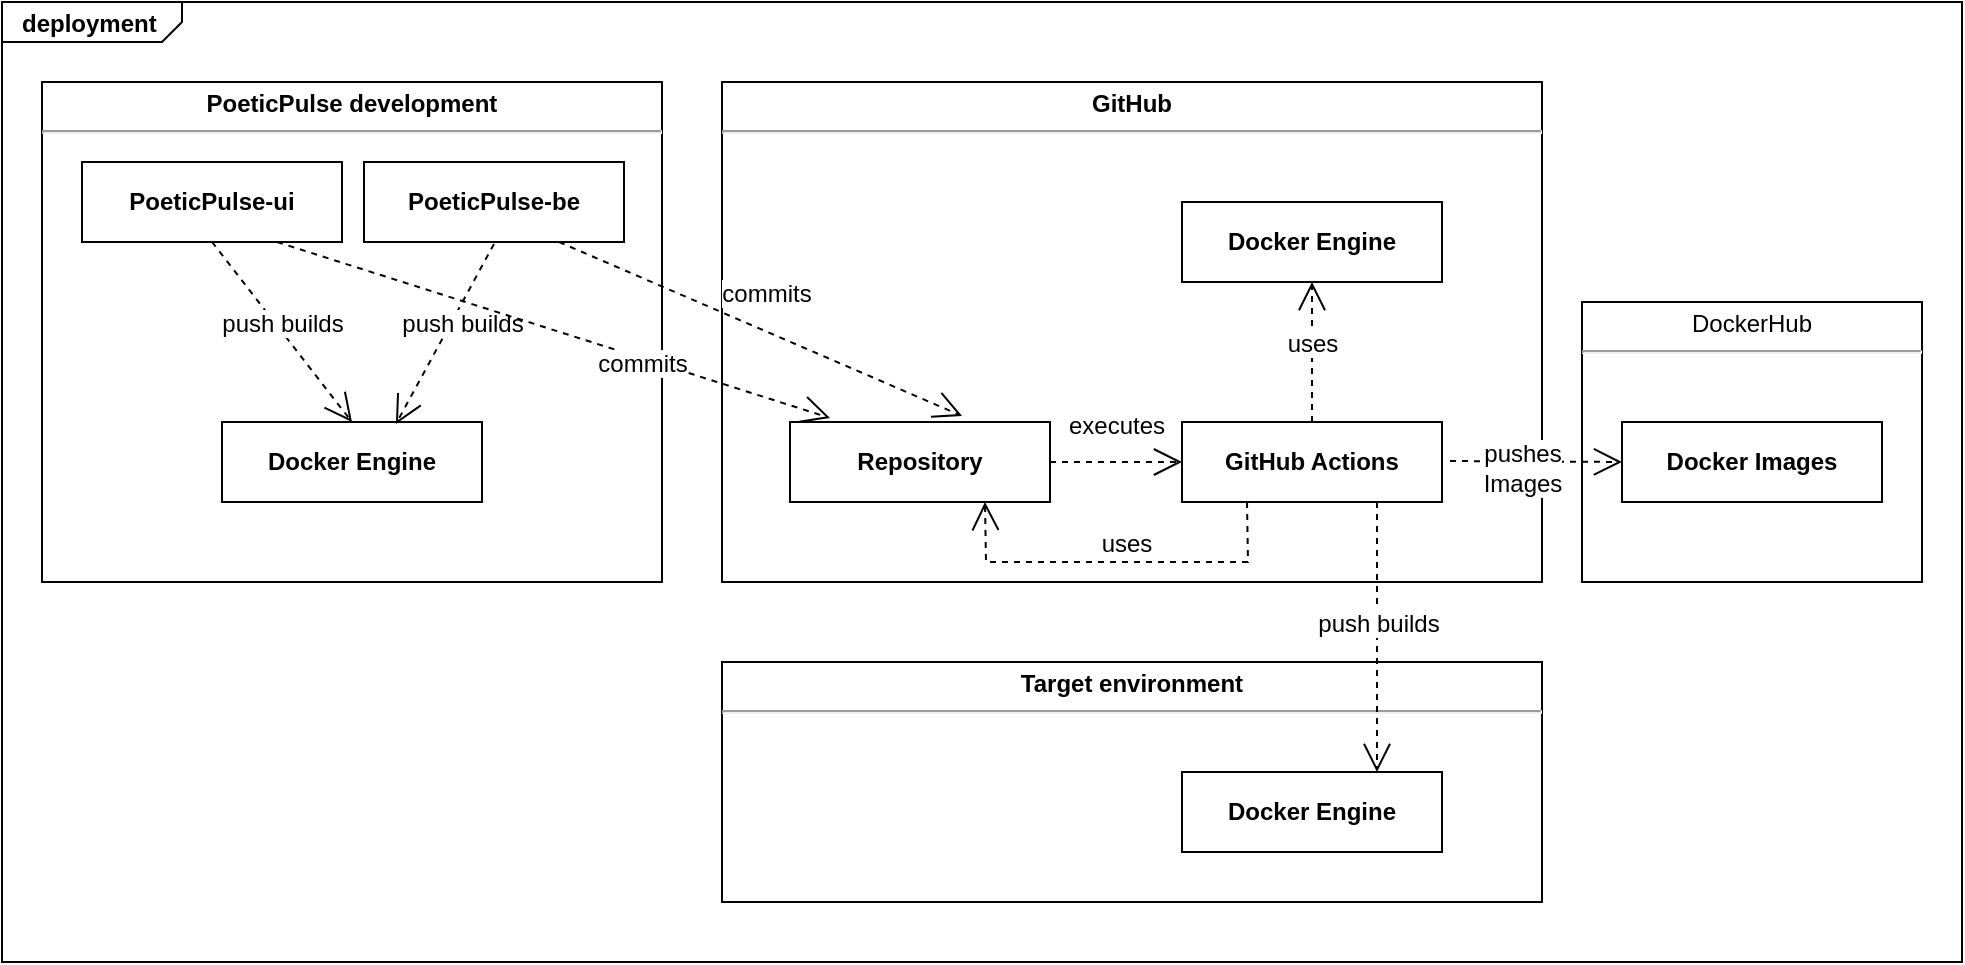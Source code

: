 <mxfile version="24.6.2" type="device">
  <diagram name="Seite-1" id="O_rDLoo9vZgB8bspDNc1">
    <mxGraphModel dx="1173" dy="1090" grid="1" gridSize="10" guides="1" tooltips="1" connect="1" arrows="1" fold="1" page="1" pageScale="1" pageWidth="827" pageHeight="1169" math="0" shadow="0">
      <root>
        <mxCell id="0" />
        <mxCell id="1" parent="0" />
        <mxCell id="h3XN7zHFyvqdcPk0H10Z-1" value="&lt;p style=&quot;margin:0px;margin-top:4px;margin-left:10px;text-align:left;&quot;&gt;&lt;b&gt;deployment&lt;/b&gt;&lt;/p&gt;" style="html=1;shape=mxgraph.sysml.package;html=1;overflow=fill;whiteSpace=wrap;labelX=90;" vertex="1" parent="1">
          <mxGeometry x="20" y="160" width="980" height="480" as="geometry" />
        </mxCell>
        <mxCell id="h3XN7zHFyvqdcPk0H10Z-3" value="&lt;p style=&quot;margin:0px;margin-top:4px;text-align:center;&quot;&gt;&lt;b&gt;PoeticPulse development&lt;/b&gt;&lt;/p&gt;&lt;hr&gt;&lt;p style=&quot;margin: 4px 0px 0px; text-align: center;&quot;&gt;&lt;br&gt;&lt;/p&gt;" style="shape=rect;html=1;overflow=fill;whiteSpace=wrap;" vertex="1" parent="1">
          <mxGeometry x="40" y="200" width="310" height="250" as="geometry" />
        </mxCell>
        <mxCell id="h3XN7zHFyvqdcPk0H10Z-4" value="&lt;p style=&quot;margin:0px;margin-top:4px;text-align:center;&quot;&gt;&lt;b&gt;GitHub&lt;/b&gt;&lt;/p&gt;&lt;hr&gt;&lt;p style=&quot;margin: 4px 0px 0px; text-align: center;&quot;&gt;&lt;br&gt;&lt;/p&gt;" style="shape=rect;html=1;overflow=fill;whiteSpace=wrap;" vertex="1" parent="1">
          <mxGeometry x="380" y="200" width="410" height="250" as="geometry" />
        </mxCell>
        <mxCell id="h3XN7zHFyvqdcPk0H10Z-6" value="&lt;p style=&quot;margin:13px;&quot;&gt;&lt;b&gt;PoeticPulse-be&lt;/b&gt;&lt;/p&gt;" style="shape=rect;html=1;overflow=fill;whiteSpace=wrap;align=center;" vertex="1" parent="1">
          <mxGeometry x="201" y="240" width="130" height="40" as="geometry" />
        </mxCell>
        <mxCell id="h3XN7zHFyvqdcPk0H10Z-7" value="&lt;p style=&quot;margin:13px;&quot;&gt;&lt;b&gt;PoeticPulse-ui&lt;/b&gt;&lt;/p&gt;" style="shape=rect;html=1;overflow=fill;whiteSpace=wrap;align=center;" vertex="1" parent="1">
          <mxGeometry x="60" y="240" width="130" height="40" as="geometry" />
        </mxCell>
        <mxCell id="h3XN7zHFyvqdcPk0H10Z-9" value="&lt;p style=&quot;margin:13px;&quot;&gt;&lt;b&gt;Docker Engine&lt;/b&gt;&lt;/p&gt;" style="shape=rect;html=1;overflow=fill;whiteSpace=wrap;align=center;" vertex="1" parent="1">
          <mxGeometry x="130" y="370" width="130" height="40" as="geometry" />
        </mxCell>
        <mxCell id="h3XN7zHFyvqdcPk0H10Z-10" value="&lt;p style=&quot;margin:13px;&quot;&gt;&lt;b&gt;Repository&lt;/b&gt;&lt;/p&gt;" style="shape=rect;html=1;overflow=fill;whiteSpace=wrap;align=center;" vertex="1" parent="1">
          <mxGeometry x="414" y="370" width="130" height="40" as="geometry" />
        </mxCell>
        <mxCell id="h3XN7zHFyvqdcPk0H10Z-11" value="&lt;p style=&quot;margin:13px;&quot;&gt;&lt;b&gt;GitHub Actions&lt;/b&gt;&lt;/p&gt;" style="shape=rect;html=1;overflow=fill;whiteSpace=wrap;align=center;" vertex="1" parent="1">
          <mxGeometry x="610" y="370" width="130" height="40" as="geometry" />
        </mxCell>
        <mxCell id="h3XN7zHFyvqdcPk0H10Z-12" value="&lt;p style=&quot;margin:13px;&quot;&gt;&lt;b&gt;Docker Engine&lt;/b&gt;&lt;/p&gt;" style="shape=rect;html=1;overflow=fill;whiteSpace=wrap;align=center;" vertex="1" parent="1">
          <mxGeometry x="610" y="260" width="130" height="40" as="geometry" />
        </mxCell>
        <mxCell id="h3XN7zHFyvqdcPk0H10Z-13" value="&lt;p style=&quot;margin:0px;margin-top:4px;text-align:center;&quot;&gt;&lt;b&gt;Target environment&lt;/b&gt;&lt;/p&gt;&lt;hr&gt;&lt;p style=&quot;margin: 4px 0px 0px; text-align: center;&quot;&gt;&lt;br&gt;&lt;/p&gt;" style="shape=rect;html=1;overflow=fill;whiteSpace=wrap;" vertex="1" parent="1">
          <mxGeometry x="380" y="490" width="410" height="120" as="geometry" />
        </mxCell>
        <mxCell id="h3XN7zHFyvqdcPk0H10Z-14" value="&lt;p style=&quot;margin:13px;&quot;&gt;&lt;b&gt;Docker Engine&lt;/b&gt;&lt;/p&gt;" style="shape=rect;html=1;overflow=fill;whiteSpace=wrap;align=center;" vertex="1" parent="1">
          <mxGeometry x="610" y="545" width="130" height="40" as="geometry" />
        </mxCell>
        <mxCell id="h3XN7zHFyvqdcPk0H10Z-15" value="push builds" style="edgeStyle=none;html=1;endArrow=open;endSize=12;dashed=1;verticalAlign=bottom;rounded=0;entryX=0.5;entryY=0;entryDx=0;entryDy=0;exitX=0.5;exitY=1;exitDx=0;exitDy=0;fontSize=12;" edge="1" parent="1" source="h3XN7zHFyvqdcPk0H10Z-7" target="h3XN7zHFyvqdcPk0H10Z-9">
          <mxGeometry x="0.069" y="-3" width="160" relative="1" as="geometry">
            <mxPoint x="270" y="100" as="sourcePoint" />
            <mxPoint x="430" y="100" as="targetPoint" />
            <mxPoint as="offset" />
          </mxGeometry>
        </mxCell>
        <mxCell id="h3XN7zHFyvqdcPk0H10Z-16" value="push builds" style="edgeStyle=none;html=1;endArrow=open;endSize=12;dashed=1;verticalAlign=bottom;rounded=0;entryX=0.669;entryY=0;entryDx=0;entryDy=0;exitX=0.5;exitY=1;exitDx=0;exitDy=0;fontSize=12;entryPerimeter=0;" edge="1" parent="1">
          <mxGeometry x="-0.011" y="9" width="160" relative="1" as="geometry">
            <mxPoint x="266" y="281" as="sourcePoint" />
            <mxPoint x="216.97" y="371" as="targetPoint" />
            <mxPoint as="offset" />
          </mxGeometry>
        </mxCell>
        <mxCell id="h3XN7zHFyvqdcPk0H10Z-17" value="commits" style="edgeStyle=none;html=1;endArrow=open;endSize=12;dashed=1;verticalAlign=bottom;rounded=0;entryX=0.662;entryY=-0.075;entryDx=0;entryDy=0;exitX=0.75;exitY=1;exitDx=0;exitDy=0;fontSize=12;entryPerimeter=0;" edge="1" parent="1" source="h3XN7zHFyvqdcPk0H10Z-6" target="h3XN7zHFyvqdcPk0H10Z-10">
          <mxGeometry x="-0.011" y="9" width="160" relative="1" as="geometry">
            <mxPoint x="276" y="291" as="sourcePoint" />
            <mxPoint x="226.97" y="381" as="targetPoint" />
            <mxPoint as="offset" />
          </mxGeometry>
        </mxCell>
        <mxCell id="h3XN7zHFyvqdcPk0H10Z-18" value="commits" style="edgeStyle=none;html=1;endArrow=open;endSize=12;dashed=1;verticalAlign=bottom;rounded=0;entryX=0.154;entryY=-0.05;entryDx=0;entryDy=0;exitX=0.75;exitY=1;exitDx=0;exitDy=0;fontSize=12;entryPerimeter=0;" edge="1" parent="1" source="h3XN7zHFyvqdcPk0H10Z-7" target="h3XN7zHFyvqdcPk0H10Z-10">
          <mxGeometry x="0.344" y="-11" width="160" relative="1" as="geometry">
            <mxPoint x="309" y="290" as="sourcePoint" />
            <mxPoint x="510" y="377" as="targetPoint" />
            <mxPoint as="offset" />
          </mxGeometry>
        </mxCell>
        <mxCell id="h3XN7zHFyvqdcPk0H10Z-20" value="executes" style="edgeStyle=none;html=1;endArrow=open;endSize=12;dashed=1;verticalAlign=bottom;rounded=0;exitX=1;exitY=0.5;exitDx=0;exitDy=0;fontSize=12;" edge="1" parent="1" source="h3XN7zHFyvqdcPk0H10Z-10" target="h3XN7zHFyvqdcPk0H10Z-11">
          <mxGeometry x="-0.011" y="9" width="160" relative="1" as="geometry">
            <mxPoint x="740" y="40" as="sourcePoint" />
            <mxPoint x="941" y="127" as="targetPoint" />
            <mxPoint as="offset" />
          </mxGeometry>
        </mxCell>
        <mxCell id="h3XN7zHFyvqdcPk0H10Z-21" value="uses" style="edgeStyle=none;html=1;endArrow=open;endSize=12;dashed=1;verticalAlign=bottom;rounded=0;fontSize=12;entryX=0.5;entryY=1;entryDx=0;entryDy=0;" edge="1" parent="1" source="h3XN7zHFyvqdcPk0H10Z-11" target="h3XN7zHFyvqdcPk0H10Z-12">
          <mxGeometry x="-0.143" width="160" relative="1" as="geometry">
            <mxPoint x="554" y="400" as="sourcePoint" />
            <mxPoint x="620" y="400" as="targetPoint" />
            <mxPoint as="offset" />
          </mxGeometry>
        </mxCell>
        <mxCell id="h3XN7zHFyvqdcPk0H10Z-22" value="uses" style="edgeStyle=none;html=1;endArrow=open;endSize=12;dashed=1;verticalAlign=bottom;rounded=0;fontSize=12;entryX=0.75;entryY=1;entryDx=0;entryDy=0;exitX=0.25;exitY=1;exitDx=0;exitDy=0;" edge="1" parent="1" source="h3XN7zHFyvqdcPk0H10Z-11" target="h3XN7zHFyvqdcPk0H10Z-10">
          <mxGeometry x="-0.042" width="160" relative="1" as="geometry">
            <mxPoint x="685" y="380" as="sourcePoint" />
            <mxPoint x="685" y="310" as="targetPoint" />
            <mxPoint as="offset" />
            <Array as="points">
              <mxPoint x="643" y="440" />
              <mxPoint x="512" y="440" />
            </Array>
          </mxGeometry>
        </mxCell>
        <mxCell id="h3XN7zHFyvqdcPk0H10Z-23" value="push builds" style="edgeStyle=none;html=1;endArrow=open;endSize=12;dashed=1;verticalAlign=bottom;rounded=0;exitX=0.75;exitY=1;exitDx=0;exitDy=0;fontSize=12;entryX=0.75;entryY=0;entryDx=0;entryDy=0;" edge="1" parent="1" source="h3XN7zHFyvqdcPk0H10Z-11" target="h3XN7zHFyvqdcPk0H10Z-14">
          <mxGeometry x="0.037" width="160" relative="1" as="geometry">
            <mxPoint x="554" y="400" as="sourcePoint" />
            <mxPoint x="620" y="400" as="targetPoint" />
            <mxPoint as="offset" />
          </mxGeometry>
        </mxCell>
        <mxCell id="h3XN7zHFyvqdcPk0H10Z-24" value="&lt;p style=&quot;margin:0px;margin-top:4px;text-align:center;&quot;&gt;DockerHub&lt;/p&gt;&lt;hr&gt;&lt;p style=&quot;margin: 4px 0px 0px; text-align: center;&quot;&gt;&lt;br&gt;&lt;/p&gt;" style="shape=rect;html=1;overflow=fill;whiteSpace=wrap;" vertex="1" parent="1">
          <mxGeometry x="810" y="310" width="170" height="140" as="geometry" />
        </mxCell>
        <mxCell id="h3XN7zHFyvqdcPk0H10Z-25" value="&lt;p style=&quot;margin:13px;&quot;&gt;&lt;b&gt;Docker Images&lt;/b&gt;&lt;/p&gt;" style="shape=rect;html=1;overflow=fill;whiteSpace=wrap;align=center;" vertex="1" parent="1">
          <mxGeometry x="830" y="370" width="130" height="40" as="geometry" />
        </mxCell>
        <mxCell id="h3XN7zHFyvqdcPk0H10Z-26" value="pushes&lt;div&gt;Images&lt;/div&gt;" style="edgeStyle=none;html=1;endArrow=open;endSize=12;dashed=1;verticalAlign=bottom;rounded=0;exitX=1;exitY=0.5;exitDx=0;exitDy=0;fontSize=12;entryX=0;entryY=0.5;entryDx=0;entryDy=0;" edge="1" parent="1" target="h3XN7zHFyvqdcPk0H10Z-25">
          <mxGeometry x="-0.16" y="-20" width="160" relative="1" as="geometry">
            <mxPoint x="744" y="389.5" as="sourcePoint" />
            <mxPoint x="810" y="389.5" as="targetPoint" />
            <mxPoint as="offset" />
          </mxGeometry>
        </mxCell>
      </root>
    </mxGraphModel>
  </diagram>
</mxfile>
